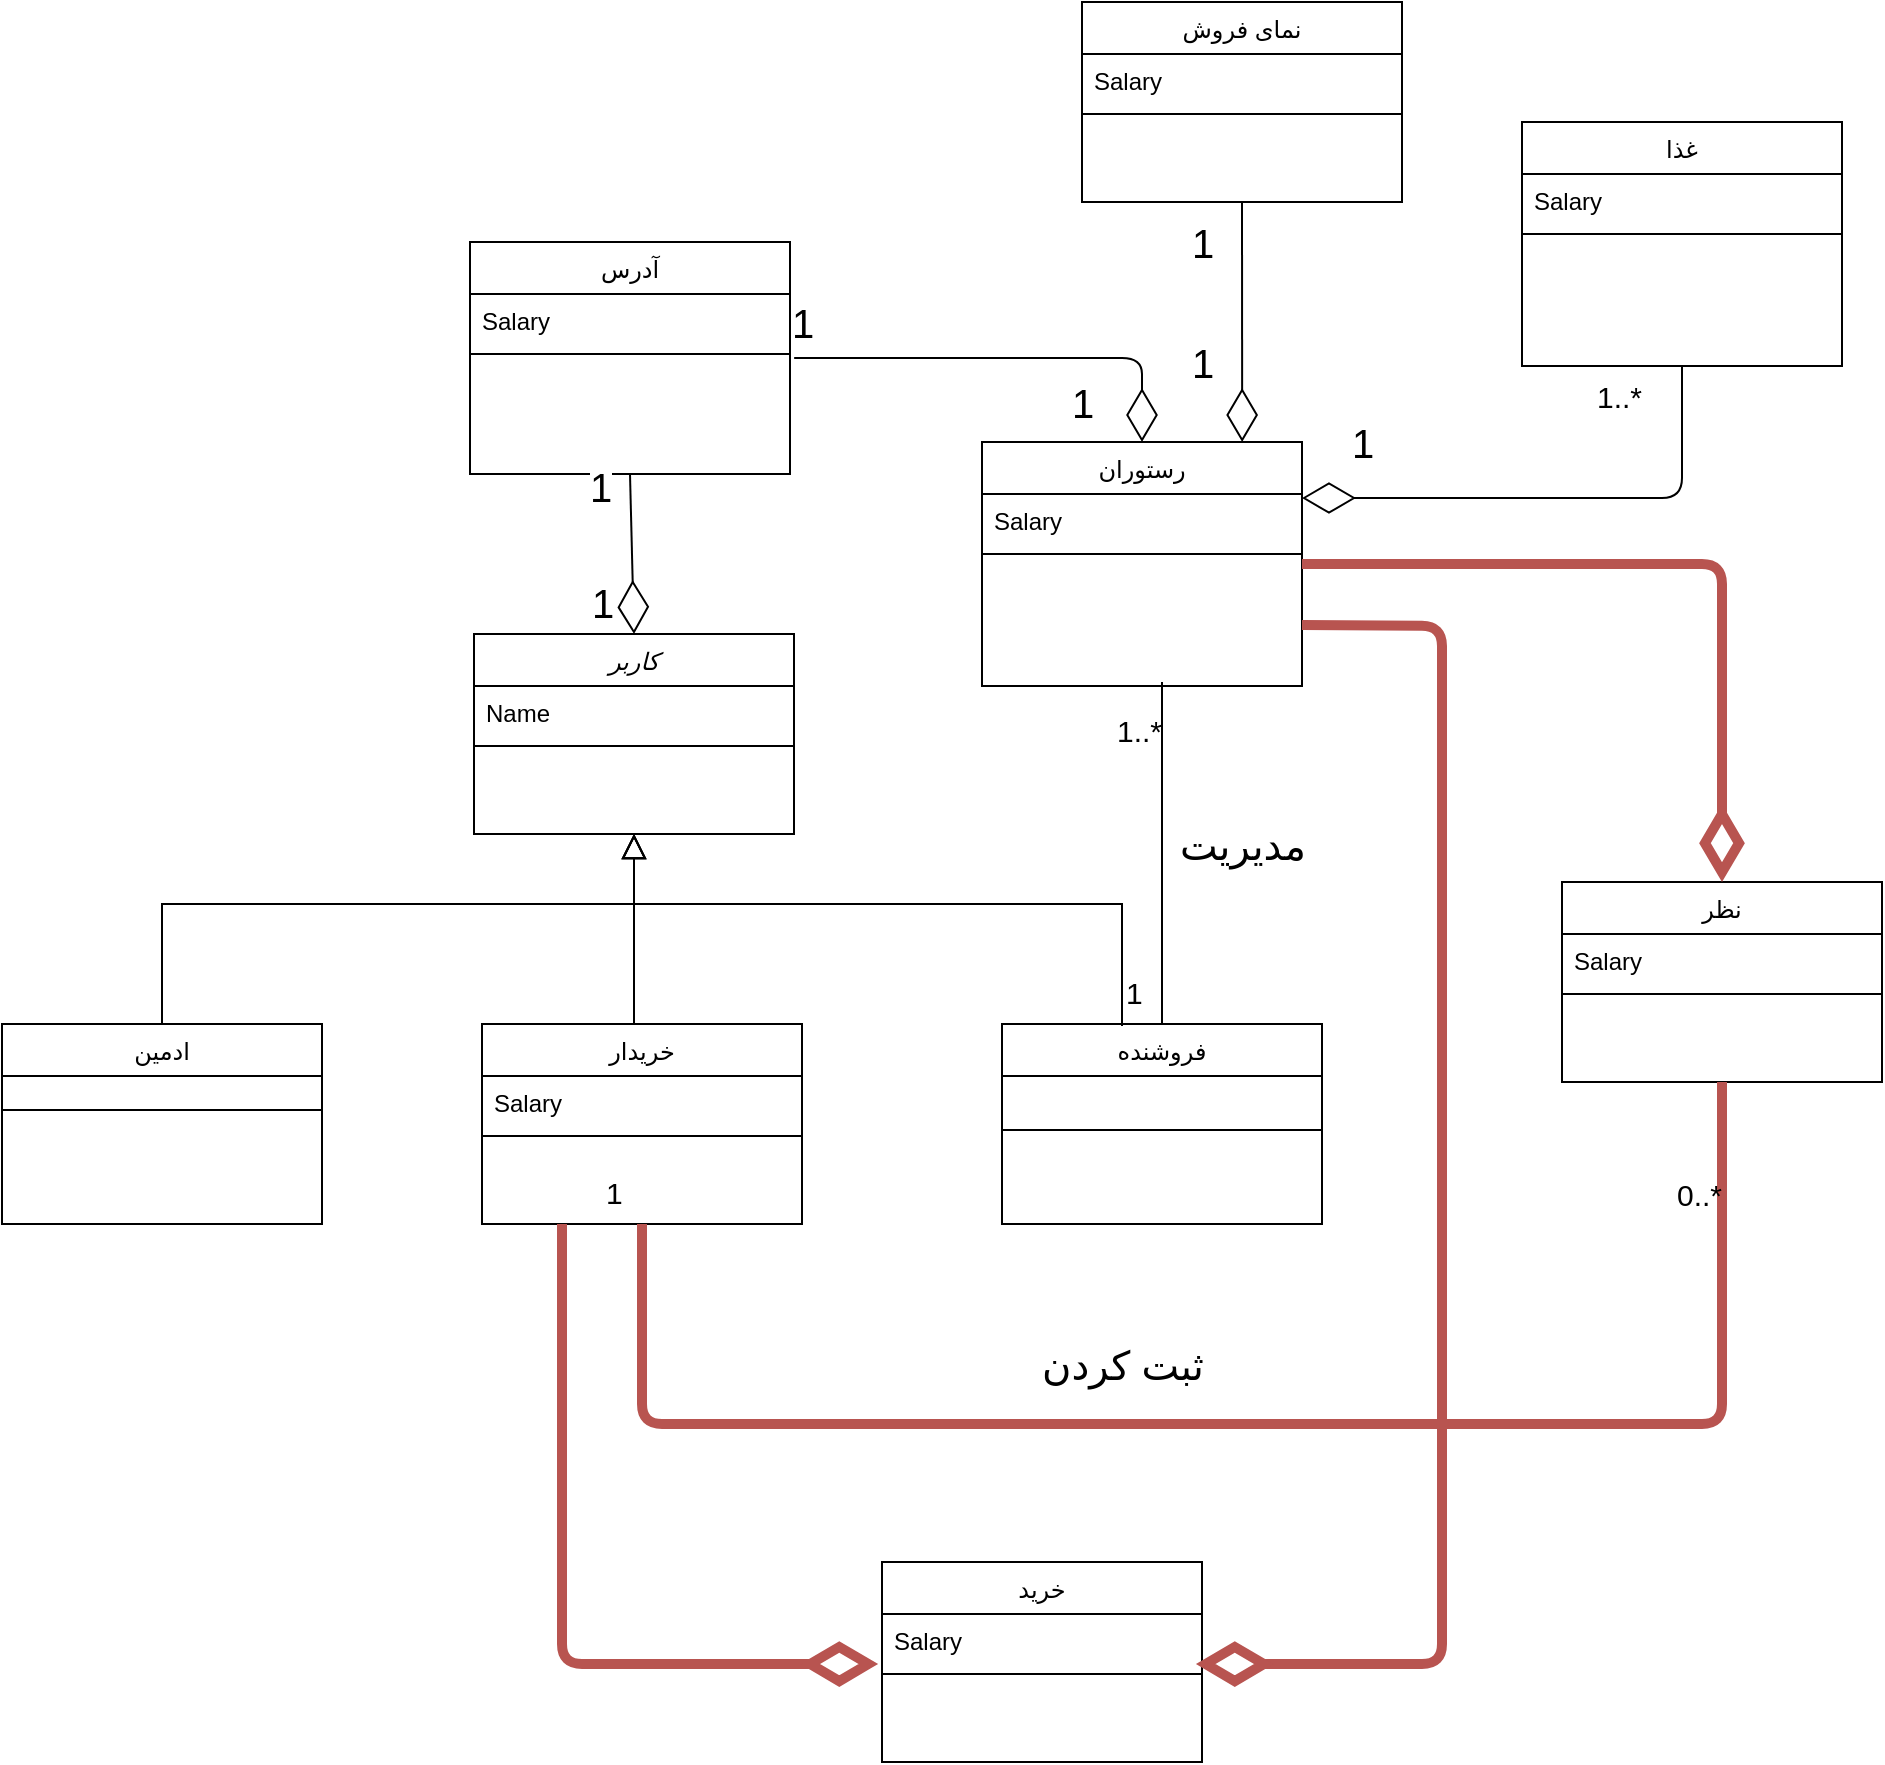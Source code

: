 <mxfile version="14.0.1" type="github">
  <diagram id="C5RBs43oDa-KdzZeNtuy" name="Page-1">
    <mxGraphModel dx="1198" dy="623" grid="1" gridSize="20" guides="1" tooltips="1" connect="1" arrows="1" fold="1" page="1" pageScale="1" pageWidth="827" pageHeight="1169" math="0" shadow="0">
      <root>
        <mxCell id="WIyWlLk6GJQsqaUBKTNV-0" />
        <mxCell id="WIyWlLk6GJQsqaUBKTNV-1" parent="WIyWlLk6GJQsqaUBKTNV-0" />
        <mxCell id="zkfFHV4jXpPFQw0GAbJ--6" value="فروشنده" style="swimlane;fontStyle=0;align=center;verticalAlign=top;childLayout=stackLayout;horizontal=1;startSize=26;horizontalStack=0;resizeParent=1;resizeLast=0;collapsible=1;marginBottom=0;rounded=0;shadow=0;strokeWidth=1;" parent="WIyWlLk6GJQsqaUBKTNV-1" vertex="1">
          <mxGeometry x="600" y="931" width="160" height="100" as="geometry">
            <mxRectangle x="130" y="380" width="160" height="26" as="alternateBounds" />
          </mxGeometry>
        </mxCell>
        <mxCell id="zkfFHV4jXpPFQw0GAbJ--9" value="" style="line;html=1;strokeWidth=1;align=left;verticalAlign=middle;spacingTop=-1;spacingLeft=3;spacingRight=3;rotatable=0;labelPosition=right;points=[];portConstraint=eastwest;" parent="zkfFHV4jXpPFQw0GAbJ--6" vertex="1">
          <mxGeometry y="26" width="160" height="54" as="geometry" />
        </mxCell>
        <mxCell id="zkfFHV4jXpPFQw0GAbJ--13" value="خریدار" style="swimlane;fontStyle=0;align=center;verticalAlign=top;childLayout=stackLayout;horizontal=1;startSize=26;horizontalStack=0;resizeParent=1;resizeLast=0;collapsible=1;marginBottom=0;rounded=0;shadow=0;strokeWidth=1;" parent="WIyWlLk6GJQsqaUBKTNV-1" vertex="1">
          <mxGeometry x="340" y="931" width="160" height="100" as="geometry">
            <mxRectangle x="340" y="380" width="170" height="26" as="alternateBounds" />
          </mxGeometry>
        </mxCell>
        <mxCell id="zkfFHV4jXpPFQw0GAbJ--14" value="Salary" style="text;align=left;verticalAlign=top;spacingLeft=4;spacingRight=4;overflow=hidden;rotatable=0;points=[[0,0.5],[1,0.5]];portConstraint=eastwest;" parent="zkfFHV4jXpPFQw0GAbJ--13" vertex="1">
          <mxGeometry y="26" width="160" height="26" as="geometry" />
        </mxCell>
        <mxCell id="zkfFHV4jXpPFQw0GAbJ--15" value="" style="line;html=1;strokeWidth=1;align=left;verticalAlign=middle;spacingTop=-1;spacingLeft=3;spacingRight=3;rotatable=0;labelPosition=right;points=[];portConstraint=eastwest;" parent="zkfFHV4jXpPFQw0GAbJ--13" vertex="1">
          <mxGeometry y="52" width="160" height="8" as="geometry" />
        </mxCell>
        <mxCell id="zkfFHV4jXpPFQw0GAbJ--17" value="ادمین&#xa;" style="swimlane;fontStyle=0;align=center;verticalAlign=top;childLayout=stackLayout;horizontal=1;startSize=26;horizontalStack=0;resizeParent=1;resizeLast=0;collapsible=1;marginBottom=0;rounded=0;shadow=0;strokeWidth=1;" parent="WIyWlLk6GJQsqaUBKTNV-1" vertex="1">
          <mxGeometry x="100" y="931" width="160" height="100" as="geometry">
            <mxRectangle x="550" y="140" width="160" height="26" as="alternateBounds" />
          </mxGeometry>
        </mxCell>
        <mxCell id="zkfFHV4jXpPFQw0GAbJ--23" value="" style="line;html=1;strokeWidth=1;align=left;verticalAlign=middle;spacingTop=-1;spacingLeft=3;spacingRight=3;rotatable=0;labelPosition=right;points=[];portConstraint=eastwest;" parent="zkfFHV4jXpPFQw0GAbJ--17" vertex="1">
          <mxGeometry y="26" width="160" height="34" as="geometry" />
        </mxCell>
        <mxCell id="yiejE2Crp5BbZ_o_QNIk-0" value="خرید" style="swimlane;fontStyle=0;align=center;verticalAlign=top;childLayout=stackLayout;horizontal=1;startSize=26;horizontalStack=0;resizeParent=1;resizeLast=0;collapsible=1;marginBottom=0;rounded=0;shadow=0;strokeWidth=1;" vertex="1" parent="WIyWlLk6GJQsqaUBKTNV-1">
          <mxGeometry x="540" y="1200" width="160" height="100" as="geometry">
            <mxRectangle x="340" y="380" width="170" height="26" as="alternateBounds" />
          </mxGeometry>
        </mxCell>
        <mxCell id="yiejE2Crp5BbZ_o_QNIk-1" value="Salary" style="text;align=left;verticalAlign=top;spacingLeft=4;spacingRight=4;overflow=hidden;rotatable=0;points=[[0,0.5],[1,0.5]];portConstraint=eastwest;" vertex="1" parent="yiejE2Crp5BbZ_o_QNIk-0">
          <mxGeometry y="26" width="160" height="26" as="geometry" />
        </mxCell>
        <mxCell id="yiejE2Crp5BbZ_o_QNIk-2" value="" style="line;html=1;strokeWidth=1;align=left;verticalAlign=middle;spacingTop=-1;spacingLeft=3;spacingRight=3;rotatable=0;labelPosition=right;points=[];portConstraint=eastwest;" vertex="1" parent="yiejE2Crp5BbZ_o_QNIk-0">
          <mxGeometry y="52" width="160" height="8" as="geometry" />
        </mxCell>
        <mxCell id="yiejE2Crp5BbZ_o_QNIk-9" value="نظر" style="swimlane;fontStyle=0;align=center;verticalAlign=top;childLayout=stackLayout;horizontal=1;startSize=26;horizontalStack=0;resizeParent=1;resizeLast=0;collapsible=1;marginBottom=0;rounded=0;shadow=0;strokeWidth=1;" vertex="1" parent="WIyWlLk6GJQsqaUBKTNV-1">
          <mxGeometry x="880" y="860" width="160" height="100" as="geometry">
            <mxRectangle x="340" y="380" width="170" height="26" as="alternateBounds" />
          </mxGeometry>
        </mxCell>
        <mxCell id="yiejE2Crp5BbZ_o_QNIk-10" value="Salary" style="text;align=left;verticalAlign=top;spacingLeft=4;spacingRight=4;overflow=hidden;rotatable=0;points=[[0,0.5],[1,0.5]];portConstraint=eastwest;" vertex="1" parent="yiejE2Crp5BbZ_o_QNIk-9">
          <mxGeometry y="26" width="160" height="26" as="geometry" />
        </mxCell>
        <mxCell id="yiejE2Crp5BbZ_o_QNIk-11" value="" style="line;html=1;strokeWidth=1;align=left;verticalAlign=middle;spacingTop=-1;spacingLeft=3;spacingRight=3;rotatable=0;labelPosition=right;points=[];portConstraint=eastwest;" vertex="1" parent="yiejE2Crp5BbZ_o_QNIk-9">
          <mxGeometry y="52" width="160" height="8" as="geometry" />
        </mxCell>
        <mxCell id="yiejE2Crp5BbZ_o_QNIk-12" value="آدرس" style="swimlane;fontStyle=0;align=center;verticalAlign=top;childLayout=stackLayout;horizontal=1;startSize=26;horizontalStack=0;resizeParent=1;resizeLast=0;collapsible=1;marginBottom=0;rounded=0;shadow=0;strokeWidth=1;" vertex="1" parent="WIyWlLk6GJQsqaUBKTNV-1">
          <mxGeometry x="334" y="540" width="160" height="116" as="geometry">
            <mxRectangle x="340" y="380" width="170" height="26" as="alternateBounds" />
          </mxGeometry>
        </mxCell>
        <mxCell id="yiejE2Crp5BbZ_o_QNIk-13" value="Salary" style="text;align=left;verticalAlign=top;spacingLeft=4;spacingRight=4;overflow=hidden;rotatable=0;points=[[0,0.5],[1,0.5]];portConstraint=eastwest;" vertex="1" parent="yiejE2Crp5BbZ_o_QNIk-12">
          <mxGeometry y="26" width="160" height="26" as="geometry" />
        </mxCell>
        <mxCell id="yiejE2Crp5BbZ_o_QNIk-14" value="" style="line;html=1;strokeWidth=1;align=left;verticalAlign=middle;spacingTop=-1;spacingLeft=3;spacingRight=3;rotatable=0;labelPosition=right;points=[];portConstraint=eastwest;" vertex="1" parent="yiejE2Crp5BbZ_o_QNIk-12">
          <mxGeometry y="52" width="160" height="8" as="geometry" />
        </mxCell>
        <mxCell id="yiejE2Crp5BbZ_o_QNIk-18" value="غذا" style="swimlane;fontStyle=0;align=center;verticalAlign=top;childLayout=stackLayout;horizontal=1;startSize=26;horizontalStack=0;resizeParent=1;resizeLast=0;collapsible=1;marginBottom=0;rounded=0;shadow=0;strokeWidth=1;" vertex="1" parent="WIyWlLk6GJQsqaUBKTNV-1">
          <mxGeometry x="860" y="480" width="160" height="122" as="geometry">
            <mxRectangle x="340" y="380" width="170" height="26" as="alternateBounds" />
          </mxGeometry>
        </mxCell>
        <mxCell id="yiejE2Crp5BbZ_o_QNIk-19" value="Salary" style="text;align=left;verticalAlign=top;spacingLeft=4;spacingRight=4;overflow=hidden;rotatable=0;points=[[0,0.5],[1,0.5]];portConstraint=eastwest;" vertex="1" parent="yiejE2Crp5BbZ_o_QNIk-18">
          <mxGeometry y="26" width="160" height="26" as="geometry" />
        </mxCell>
        <mxCell id="yiejE2Crp5BbZ_o_QNIk-20" value="" style="line;html=1;strokeWidth=1;align=left;verticalAlign=middle;spacingTop=-1;spacingLeft=3;spacingRight=3;rotatable=0;labelPosition=right;points=[];portConstraint=eastwest;" vertex="1" parent="yiejE2Crp5BbZ_o_QNIk-18">
          <mxGeometry y="52" width="160" height="8" as="geometry" />
        </mxCell>
        <mxCell id="yiejE2Crp5BbZ_o_QNIk-21" value="نمای فروش" style="swimlane;fontStyle=0;align=center;verticalAlign=top;childLayout=stackLayout;horizontal=1;startSize=26;horizontalStack=0;resizeParent=1;resizeLast=0;collapsible=1;marginBottom=0;rounded=0;shadow=0;strokeWidth=1;" vertex="1" parent="WIyWlLk6GJQsqaUBKTNV-1">
          <mxGeometry x="640" y="420" width="160" height="100" as="geometry">
            <mxRectangle x="340" y="380" width="170" height="26" as="alternateBounds" />
          </mxGeometry>
        </mxCell>
        <mxCell id="yiejE2Crp5BbZ_o_QNIk-22" value="Salary" style="text;align=left;verticalAlign=top;spacingLeft=4;spacingRight=4;overflow=hidden;rotatable=0;points=[[0,0.5],[1,0.5]];portConstraint=eastwest;" vertex="1" parent="yiejE2Crp5BbZ_o_QNIk-21">
          <mxGeometry y="26" width="160" height="26" as="geometry" />
        </mxCell>
        <mxCell id="yiejE2Crp5BbZ_o_QNIk-23" value="" style="line;html=1;strokeWidth=1;align=left;verticalAlign=middle;spacingTop=-1;spacingLeft=3;spacingRight=3;rotatable=0;labelPosition=right;points=[];portConstraint=eastwest;" vertex="1" parent="yiejE2Crp5BbZ_o_QNIk-21">
          <mxGeometry y="52" width="160" height="8" as="geometry" />
        </mxCell>
        <mxCell id="yiejE2Crp5BbZ_o_QNIk-24" value="کاربر" style="swimlane;fontStyle=2;align=center;verticalAlign=top;childLayout=stackLayout;horizontal=1;startSize=26;horizontalStack=0;resizeParent=1;resizeLast=0;collapsible=1;marginBottom=0;rounded=0;shadow=0;strokeWidth=1;" vertex="1" parent="WIyWlLk6GJQsqaUBKTNV-1">
          <mxGeometry x="336" y="736" width="160" height="100" as="geometry">
            <mxRectangle x="230" y="140" width="160" height="26" as="alternateBounds" />
          </mxGeometry>
        </mxCell>
        <mxCell id="yiejE2Crp5BbZ_o_QNIk-25" value="Name" style="text;align=left;verticalAlign=top;spacingLeft=4;spacingRight=4;overflow=hidden;rotatable=0;points=[[0,0.5],[1,0.5]];portConstraint=eastwest;" vertex="1" parent="yiejE2Crp5BbZ_o_QNIk-24">
          <mxGeometry y="26" width="160" height="26" as="geometry" />
        </mxCell>
        <mxCell id="yiejE2Crp5BbZ_o_QNIk-26" value="" style="line;html=1;strokeWidth=1;align=left;verticalAlign=middle;spacingTop=-1;spacingLeft=3;spacingRight=3;rotatable=0;labelPosition=right;points=[];portConstraint=eastwest;" vertex="1" parent="yiejE2Crp5BbZ_o_QNIk-24">
          <mxGeometry y="52" width="160" height="8" as="geometry" />
        </mxCell>
        <mxCell id="yiejE2Crp5BbZ_o_QNIk-31" value="" style="endArrow=block;endSize=10;endFill=0;shadow=0;strokeWidth=1;rounded=0;edgeStyle=elbowEdgeStyle;elbow=vertical;exitX=0.375;exitY=0.01;exitDx=0;exitDy=0;entryX=0.5;entryY=1;entryDx=0;entryDy=0;exitPerimeter=0;" edge="1" parent="WIyWlLk6GJQsqaUBKTNV-1" source="zkfFHV4jXpPFQw0GAbJ--6" target="yiejE2Crp5BbZ_o_QNIk-24">
          <mxGeometry width="160" relative="1" as="geometry">
            <mxPoint x="556" y="938" as="sourcePoint" />
            <mxPoint x="446" y="836" as="targetPoint" />
            <Array as="points">
              <mxPoint x="536" y="871" />
              <mxPoint x="416" y="891" />
            </Array>
          </mxGeometry>
        </mxCell>
        <mxCell id="yiejE2Crp5BbZ_o_QNIk-33" value="" style="endArrow=block;endSize=10;endFill=0;shadow=0;strokeWidth=1;rounded=0;edgeStyle=elbowEdgeStyle;elbow=vertical;entryX=0.5;entryY=1;entryDx=0;entryDy=0;" edge="1" parent="WIyWlLk6GJQsqaUBKTNV-1" source="zkfFHV4jXpPFQw0GAbJ--13">
          <mxGeometry width="160" relative="1" as="geometry">
            <mxPoint x="680" y="931" as="sourcePoint" />
            <mxPoint x="416" y="836" as="targetPoint" />
            <Array as="points">
              <mxPoint x="416" y="911" />
            </Array>
          </mxGeometry>
        </mxCell>
        <mxCell id="yiejE2Crp5BbZ_o_QNIk-35" value="" style="endArrow=block;endSize=10;endFill=0;shadow=0;strokeWidth=1;rounded=0;edgeStyle=elbowEdgeStyle;elbow=vertical;entryX=0.5;entryY=1;entryDx=0;entryDy=0;exitX=0.5;exitY=0;exitDx=0;exitDy=0;" edge="1" parent="WIyWlLk6GJQsqaUBKTNV-1" source="zkfFHV4jXpPFQw0GAbJ--17">
          <mxGeometry width="160" relative="1" as="geometry">
            <mxPoint x="416" y="931" as="sourcePoint" />
            <mxPoint x="416" y="836" as="targetPoint" />
            <Array as="points">
              <mxPoint x="396" y="871" />
              <mxPoint x="416" y="911" />
            </Array>
          </mxGeometry>
        </mxCell>
        <mxCell id="yiejE2Crp5BbZ_o_QNIk-38" value="رستوران" style="swimlane;fontStyle=0;align=center;verticalAlign=top;childLayout=stackLayout;horizontal=1;startSize=26;horizontalStack=0;resizeParent=1;resizeLast=0;collapsible=1;marginBottom=0;rounded=0;shadow=0;strokeWidth=1;" vertex="1" parent="WIyWlLk6GJQsqaUBKTNV-1">
          <mxGeometry x="590" y="640" width="160" height="122" as="geometry">
            <mxRectangle x="340" y="380" width="170" height="26" as="alternateBounds" />
          </mxGeometry>
        </mxCell>
        <mxCell id="yiejE2Crp5BbZ_o_QNIk-39" value="Salary" style="text;align=left;verticalAlign=top;spacingLeft=4;spacingRight=4;overflow=hidden;rotatable=0;points=[[0,0.5],[1,0.5]];portConstraint=eastwest;" vertex="1" parent="yiejE2Crp5BbZ_o_QNIk-38">
          <mxGeometry y="26" width="160" height="26" as="geometry" />
        </mxCell>
        <mxCell id="yiejE2Crp5BbZ_o_QNIk-40" value="" style="line;html=1;strokeWidth=1;align=left;verticalAlign=middle;spacingTop=-1;spacingLeft=3;spacingRight=3;rotatable=0;labelPosition=right;points=[];portConstraint=eastwest;" vertex="1" parent="yiejE2Crp5BbZ_o_QNIk-38">
          <mxGeometry y="52" width="160" height="8" as="geometry" />
        </mxCell>
        <mxCell id="yiejE2Crp5BbZ_o_QNIk-44" value="" style="endArrow=diamondThin;endFill=0;endSize=24;html=1;fontSize=36;exitX=0.5;exitY=1;exitDx=0;exitDy=0;entryX=0.5;entryY=0;entryDx=0;entryDy=0;" edge="1" parent="WIyWlLk6GJQsqaUBKTNV-1" source="yiejE2Crp5BbZ_o_QNIk-12" target="yiejE2Crp5BbZ_o_QNIk-24">
          <mxGeometry width="160" relative="1" as="geometry">
            <mxPoint x="280" y="700.5" as="sourcePoint" />
            <mxPoint x="440" y="700.5" as="targetPoint" />
          </mxGeometry>
        </mxCell>
        <mxCell id="yiejE2Crp5BbZ_o_QNIk-45" value="" style="endArrow=diamondThin;endFill=0;endSize=24;html=1;fontSize=36;exitX=1.013;exitY=1.231;exitDx=0;exitDy=0;entryX=0.5;entryY=0;entryDx=0;entryDy=0;exitPerimeter=0;" edge="1" parent="WIyWlLk6GJQsqaUBKTNV-1" source="yiejE2Crp5BbZ_o_QNIk-13" target="yiejE2Crp5BbZ_o_QNIk-38">
          <mxGeometry width="160" relative="1" as="geometry">
            <mxPoint x="414" y="656" as="sourcePoint" />
            <mxPoint x="416" y="736" as="targetPoint" />
            <Array as="points">
              <mxPoint x="670" y="598" />
            </Array>
          </mxGeometry>
        </mxCell>
        <mxCell id="yiejE2Crp5BbZ_o_QNIk-47" value="&lt;font style=&quot;font-size: 20px&quot;&gt;مدیریت&lt;/font&gt;" style="verticalAlign=bottom;html=1;endArrow=none;edgeStyle=orthogonalEdgeStyle;fontSize=36;exitX=0.5;exitY=0;exitDx=0;exitDy=0;" edge="1" parent="WIyWlLk6GJQsqaUBKTNV-1" source="zkfFHV4jXpPFQw0GAbJ--6">
          <mxGeometry x="-0.17" y="-40" relative="1" as="geometry">
            <mxPoint x="340" y="680" as="sourcePoint" />
            <mxPoint x="680" y="760" as="targetPoint" />
            <Array as="points">
              <mxPoint x="680" y="880" />
              <mxPoint x="680" y="880" />
            </Array>
            <mxPoint as="offset" />
          </mxGeometry>
        </mxCell>
        <mxCell id="yiejE2Crp5BbZ_o_QNIk-48" value="&lt;font style=&quot;font-size: 15px&quot;&gt;1&lt;/font&gt;" style="resizable=0;html=1;align=left;verticalAlign=top;labelBackgroundColor=none;fontSize=10" connectable="0" vertex="1" parent="yiejE2Crp5BbZ_o_QNIk-47">
          <mxGeometry x="-1" relative="1" as="geometry">
            <mxPoint x="-20" y="-31" as="offset" />
          </mxGeometry>
        </mxCell>
        <mxCell id="yiejE2Crp5BbZ_o_QNIk-50" value="&lt;font style=&quot;font-size: 15px&quot;&gt;&amp;nbsp;1..*&lt;/font&gt;" style="resizable=0;html=1;align=right;verticalAlign=top;labelBackgroundColor=none;fontSize=10" connectable="0" vertex="1" parent="yiejE2Crp5BbZ_o_QNIk-47">
          <mxGeometry x="0.9" relative="1" as="geometry" />
        </mxCell>
        <mxCell id="yiejE2Crp5BbZ_o_QNIk-52" value="" style="endArrow=diamondThin;endFill=0;endSize=24;html=1;fontSize=36;exitX=0.5;exitY=1;exitDx=0;exitDy=0;entryX=0.813;entryY=0;entryDx=0;entryDy=0;entryPerimeter=0;" edge="1" parent="WIyWlLk6GJQsqaUBKTNV-1" source="yiejE2Crp5BbZ_o_QNIk-21" target="yiejE2Crp5BbZ_o_QNIk-38">
          <mxGeometry width="160" relative="1" as="geometry">
            <mxPoint x="320" y="620" as="sourcePoint" />
            <mxPoint x="480" y="620" as="targetPoint" />
          </mxGeometry>
        </mxCell>
        <mxCell id="yiejE2Crp5BbZ_o_QNIk-57" value="1" style="edgeLabel;html=1;align=center;verticalAlign=middle;resizable=0;points=[];fontSize=20;" vertex="1" connectable="0" parent="yiejE2Crp5BbZ_o_QNIk-52">
          <mxGeometry x="-0.767" y="-1" relative="1" as="geometry">
            <mxPoint x="-19.01" y="6" as="offset" />
          </mxGeometry>
        </mxCell>
        <mxCell id="yiejE2Crp5BbZ_o_QNIk-59" value="" style="endArrow=diamondThin;endFill=0;endSize=24;html=1;fontSize=36;exitX=1;exitY=0.5;exitDx=0;exitDy=0;entryX=0.5;entryY=0;entryDx=0;entryDy=0;fillColor=#f8cecc;strokeColor=#b85450;strokeWidth=5;" edge="1" parent="WIyWlLk6GJQsqaUBKTNV-1" source="yiejE2Crp5BbZ_o_QNIk-38" target="yiejE2Crp5BbZ_o_QNIk-9">
          <mxGeometry width="160" relative="1" as="geometry">
            <mxPoint x="960" y="746" as="sourcePoint" />
            <mxPoint x="962" y="826" as="targetPoint" />
            <Array as="points">
              <mxPoint x="960" y="701" />
            </Array>
          </mxGeometry>
        </mxCell>
        <mxCell id="yiejE2Crp5BbZ_o_QNIk-60" value="&lt;font style=&quot;font-size: 20px&quot;&gt;&lt;font style=&quot;font-size: 20px&quot;&gt;ثبت کردن&lt;/font&gt;&lt;br&gt;&lt;/font&gt;" style="verticalAlign=bottom;html=1;endArrow=none;edgeStyle=orthogonalEdgeStyle;fontSize=36;exitX=0.5;exitY=1;exitDx=0;exitDy=0;entryX=0.5;entryY=1;entryDx=0;entryDy=0;fillColor=#f8cecc;strokeColor=#b85450;strokeWidth=5;" edge="1" parent="WIyWlLk6GJQsqaUBKTNV-1" source="zkfFHV4jXpPFQw0GAbJ--13" target="yiejE2Crp5BbZ_o_QNIk-9">
          <mxGeometry x="-0.162" y="11" relative="1" as="geometry">
            <mxPoint x="827" y="1131" as="sourcePoint" />
            <mxPoint x="827" y="960" as="targetPoint" />
            <Array as="points">
              <mxPoint x="420" y="1131" />
              <mxPoint x="960" y="1131" />
            </Array>
            <mxPoint as="offset" />
          </mxGeometry>
        </mxCell>
        <mxCell id="yiejE2Crp5BbZ_o_QNIk-61" value="&lt;font style=&quot;font-size: 15px&quot;&gt;1&lt;/font&gt;" style="resizable=0;html=1;align=left;verticalAlign=top;labelBackgroundColor=none;fontSize=10" connectable="0" vertex="1" parent="yiejE2Crp5BbZ_o_QNIk-60">
          <mxGeometry x="-1" relative="1" as="geometry">
            <mxPoint x="-20" y="-31" as="offset" />
          </mxGeometry>
        </mxCell>
        <mxCell id="yiejE2Crp5BbZ_o_QNIk-62" value="&lt;font style=&quot;font-size: 15px&quot;&gt;&amp;nbsp;0..*&lt;/font&gt;" style="resizable=0;html=1;align=right;verticalAlign=top;labelBackgroundColor=none;fontSize=10" connectable="0" vertex="1" parent="yiejE2Crp5BbZ_o_QNIk-60">
          <mxGeometry x="0.9" relative="1" as="geometry" />
        </mxCell>
        <mxCell id="yiejE2Crp5BbZ_o_QNIk-63" value="" style="endArrow=diamondThin;endFill=0;endSize=24;html=1;fontSize=36;exitX=0.5;exitY=1;exitDx=0;exitDy=0;entryX=1;entryY=0.077;entryDx=0;entryDy=0;entryPerimeter=0;" edge="1" parent="WIyWlLk6GJQsqaUBKTNV-1" source="yiejE2Crp5BbZ_o_QNIk-18" target="yiejE2Crp5BbZ_o_QNIk-39">
          <mxGeometry width="160" relative="1" as="geometry">
            <mxPoint x="720" y="520" as="sourcePoint" />
            <mxPoint x="720.08" y="640" as="targetPoint" />
            <Array as="points">
              <mxPoint x="940" y="668" />
            </Array>
          </mxGeometry>
        </mxCell>
        <mxCell id="yiejE2Crp5BbZ_o_QNIk-65" value="" style="endArrow=diamondThin;endFill=0;endSize=24;html=1;fontSize=36;exitX=0.25;exitY=1;exitDx=0;exitDy=0;entryX=-0.012;entryY=0.962;entryDx=0;entryDy=0;entryPerimeter=0;fillColor=#f8cecc;strokeColor=#b85450;strokeWidth=5;" edge="1" parent="WIyWlLk6GJQsqaUBKTNV-1" source="zkfFHV4jXpPFQw0GAbJ--13" target="yiejE2Crp5BbZ_o_QNIk-1">
          <mxGeometry width="160" relative="1" as="geometry">
            <mxPoint x="180" y="1100" as="sourcePoint" />
            <mxPoint x="390" y="1259" as="targetPoint" />
            <Array as="points">
              <mxPoint x="380" y="1251" />
            </Array>
          </mxGeometry>
        </mxCell>
        <mxCell id="yiejE2Crp5BbZ_o_QNIk-66" value="" style="endArrow=diamondThin;endFill=0;endSize=24;html=1;fontSize=36;exitX=1;exitY=0.75;exitDx=0;exitDy=0;entryX=0.981;entryY=0.962;entryDx=0;entryDy=0;entryPerimeter=0;fillColor=#f8cecc;strokeColor=#b85450;strokeWidth=5;" edge="1" parent="WIyWlLk6GJQsqaUBKTNV-1" source="yiejE2Crp5BbZ_o_QNIk-38" target="yiejE2Crp5BbZ_o_QNIk-1">
          <mxGeometry width="160" relative="1" as="geometry">
            <mxPoint x="860" y="1031" as="sourcePoint" />
            <mxPoint x="1018.08" y="1251.012" as="targetPoint" />
            <Array as="points">
              <mxPoint x="820" y="732" />
              <mxPoint x="820" y="1251" />
            </Array>
          </mxGeometry>
        </mxCell>
        <mxCell id="yiejE2Crp5BbZ_o_QNIk-67" value="1" style="edgeLabel;html=1;align=center;verticalAlign=middle;resizable=0;points=[];fontSize=20;" vertex="1" connectable="0" parent="WIyWlLk6GJQsqaUBKTNV-1">
          <mxGeometry x="779.999" y="640.001" as="geometry">
            <mxPoint x="-381" y="22" as="offset" />
          </mxGeometry>
        </mxCell>
        <mxCell id="yiejE2Crp5BbZ_o_QNIk-68" value="1" style="edgeLabel;html=1;align=center;verticalAlign=middle;resizable=0;points=[];fontSize=20;" vertex="1" connectable="0" parent="WIyWlLk6GJQsqaUBKTNV-1">
          <mxGeometry x="700" y="600" as="geometry" />
        </mxCell>
        <mxCell id="yiejE2Crp5BbZ_o_QNIk-69" value="1" style="edgeLabel;html=1;align=center;verticalAlign=middle;resizable=0;points=[];fontSize=20;" vertex="1" connectable="0" parent="WIyWlLk6GJQsqaUBKTNV-1">
          <mxGeometry x="400" y="720" as="geometry" />
        </mxCell>
        <mxCell id="yiejE2Crp5BbZ_o_QNIk-70" value="1" style="edgeLabel;html=1;align=center;verticalAlign=middle;resizable=0;points=[];fontSize=20;" vertex="1" connectable="0" parent="WIyWlLk6GJQsqaUBKTNV-1">
          <mxGeometry x="500" y="580" as="geometry" />
        </mxCell>
        <mxCell id="yiejE2Crp5BbZ_o_QNIk-71" value="1" style="edgeLabel;html=1;align=center;verticalAlign=middle;resizable=0;points=[];fontSize=20;" vertex="1" connectable="0" parent="WIyWlLk6GJQsqaUBKTNV-1">
          <mxGeometry x="640" y="620" as="geometry" />
        </mxCell>
        <mxCell id="yiejE2Crp5BbZ_o_QNIk-72" value="1" style="edgeLabel;html=1;align=center;verticalAlign=middle;resizable=0;points=[];fontSize=20;" vertex="1" connectable="0" parent="WIyWlLk6GJQsqaUBKTNV-1">
          <mxGeometry x="780" y="640" as="geometry" />
        </mxCell>
        <mxCell id="yiejE2Crp5BbZ_o_QNIk-73" value="&lt;font style=&quot;font-size: 15px&quot;&gt;&amp;nbsp;1..*&lt;/font&gt;" style="resizable=0;html=1;align=right;verticalAlign=top;labelBackgroundColor=none;fontSize=10" connectable="0" vertex="1" parent="WIyWlLk6GJQsqaUBKTNV-1">
          <mxGeometry x="920" y="602" as="geometry" />
        </mxCell>
      </root>
    </mxGraphModel>
  </diagram>
</mxfile>
